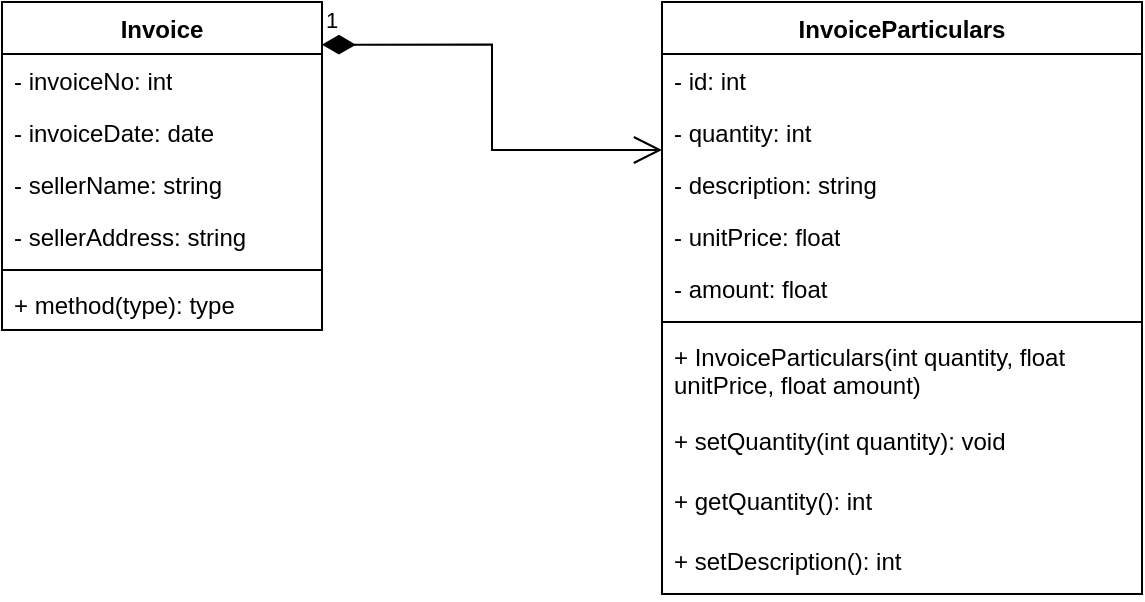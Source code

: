 <mxfile version="24.7.5">
  <diagram name="class-diagram" id="5LfIbmqFntVp2V1TBCPL">
    <mxGraphModel dx="649" dy="592" grid="1" gridSize="10" guides="1" tooltips="1" connect="1" arrows="1" fold="1" page="1" pageScale="1" pageWidth="827" pageHeight="1169" math="0" shadow="0">
      <root>
        <mxCell id="0" />
        <mxCell id="1" parent="0" />
        <mxCell id="k55FhNWmk52s5my02aav-1" value="Invoice" style="swimlane;fontStyle=1;align=center;verticalAlign=top;childLayout=stackLayout;horizontal=1;startSize=26;horizontalStack=0;resizeParent=1;resizeParentMax=0;resizeLast=0;collapsible=1;marginBottom=0;whiteSpace=wrap;html=1;" vertex="1" parent="1">
          <mxGeometry x="120" y="140" width="160" height="164" as="geometry" />
        </mxCell>
        <mxCell id="k55FhNWmk52s5my02aav-2" value="- invoiceNo: int" style="text;strokeColor=none;fillColor=none;align=left;verticalAlign=top;spacingLeft=4;spacingRight=4;overflow=hidden;rotatable=0;points=[[0,0.5],[1,0.5]];portConstraint=eastwest;whiteSpace=wrap;html=1;" vertex="1" parent="k55FhNWmk52s5my02aav-1">
          <mxGeometry y="26" width="160" height="26" as="geometry" />
        </mxCell>
        <mxCell id="k55FhNWmk52s5my02aav-13" value="- invoiceDate: date" style="text;strokeColor=none;fillColor=none;align=left;verticalAlign=top;spacingLeft=4;spacingRight=4;overflow=hidden;rotatable=0;points=[[0,0.5],[1,0.5]];portConstraint=eastwest;whiteSpace=wrap;html=1;" vertex="1" parent="k55FhNWmk52s5my02aav-1">
          <mxGeometry y="52" width="160" height="26" as="geometry" />
        </mxCell>
        <mxCell id="k55FhNWmk52s5my02aav-12" value="- sellerName: string" style="text;strokeColor=none;fillColor=none;align=left;verticalAlign=top;spacingLeft=4;spacingRight=4;overflow=hidden;rotatable=0;points=[[0,0.5],[1,0.5]];portConstraint=eastwest;whiteSpace=wrap;html=1;" vertex="1" parent="k55FhNWmk52s5my02aav-1">
          <mxGeometry y="78" width="160" height="26" as="geometry" />
        </mxCell>
        <mxCell id="k55FhNWmk52s5my02aav-14" value="- sellerAddress: string" style="text;strokeColor=none;fillColor=none;align=left;verticalAlign=top;spacingLeft=4;spacingRight=4;overflow=hidden;rotatable=0;points=[[0,0.5],[1,0.5]];portConstraint=eastwest;whiteSpace=wrap;html=1;" vertex="1" parent="k55FhNWmk52s5my02aav-1">
          <mxGeometry y="104" width="160" height="26" as="geometry" />
        </mxCell>
        <mxCell id="k55FhNWmk52s5my02aav-3" value="" style="line;strokeWidth=1;fillColor=none;align=left;verticalAlign=middle;spacingTop=-1;spacingLeft=3;spacingRight=3;rotatable=0;labelPosition=right;points=[];portConstraint=eastwest;strokeColor=inherit;" vertex="1" parent="k55FhNWmk52s5my02aav-1">
          <mxGeometry y="130" width="160" height="8" as="geometry" />
        </mxCell>
        <mxCell id="k55FhNWmk52s5my02aav-4" value="+ method(type): type" style="text;strokeColor=none;fillColor=none;align=left;verticalAlign=top;spacingLeft=4;spacingRight=4;overflow=hidden;rotatable=0;points=[[0,0.5],[1,0.5]];portConstraint=eastwest;whiteSpace=wrap;html=1;" vertex="1" parent="k55FhNWmk52s5my02aav-1">
          <mxGeometry y="138" width="160" height="26" as="geometry" />
        </mxCell>
        <mxCell id="k55FhNWmk52s5my02aav-5" value="InvoiceParticulars" style="swimlane;fontStyle=1;align=center;verticalAlign=top;childLayout=stackLayout;horizontal=1;startSize=26;horizontalStack=0;resizeParent=1;resizeParentMax=0;resizeLast=0;collapsible=1;marginBottom=0;whiteSpace=wrap;html=1;" vertex="1" parent="1">
          <mxGeometry x="450" y="140" width="240" height="296" as="geometry" />
        </mxCell>
        <mxCell id="k55FhNWmk52s5my02aav-15" value="- id: int" style="text;strokeColor=none;fillColor=none;align=left;verticalAlign=top;spacingLeft=4;spacingRight=4;overflow=hidden;rotatable=0;points=[[0,0.5],[1,0.5]];portConstraint=eastwest;whiteSpace=wrap;html=1;" vertex="1" parent="k55FhNWmk52s5my02aav-5">
          <mxGeometry y="26" width="240" height="26" as="geometry" />
        </mxCell>
        <mxCell id="k55FhNWmk52s5my02aav-6" value="- quantity: int" style="text;strokeColor=none;fillColor=none;align=left;verticalAlign=top;spacingLeft=4;spacingRight=4;overflow=hidden;rotatable=0;points=[[0,0.5],[1,0.5]];portConstraint=eastwest;whiteSpace=wrap;html=1;" vertex="1" parent="k55FhNWmk52s5my02aav-5">
          <mxGeometry y="52" width="240" height="26" as="geometry" />
        </mxCell>
        <mxCell id="k55FhNWmk52s5my02aav-22" value="- description: string" style="text;strokeColor=none;fillColor=none;align=left;verticalAlign=top;spacingLeft=4;spacingRight=4;overflow=hidden;rotatable=0;points=[[0,0.5],[1,0.5]];portConstraint=eastwest;whiteSpace=wrap;html=1;" vertex="1" parent="k55FhNWmk52s5my02aav-5">
          <mxGeometry y="78" width="240" height="26" as="geometry" />
        </mxCell>
        <mxCell id="k55FhNWmk52s5my02aav-16" value="- unitPrice: float" style="text;strokeColor=none;fillColor=none;align=left;verticalAlign=top;spacingLeft=4;spacingRight=4;overflow=hidden;rotatable=0;points=[[0,0.5],[1,0.5]];portConstraint=eastwest;whiteSpace=wrap;html=1;" vertex="1" parent="k55FhNWmk52s5my02aav-5">
          <mxGeometry y="104" width="240" height="26" as="geometry" />
        </mxCell>
        <mxCell id="k55FhNWmk52s5my02aav-17" value="- amount: float" style="text;strokeColor=none;fillColor=none;align=left;verticalAlign=top;spacingLeft=4;spacingRight=4;overflow=hidden;rotatable=0;points=[[0,0.5],[1,0.5]];portConstraint=eastwest;whiteSpace=wrap;html=1;" vertex="1" parent="k55FhNWmk52s5my02aav-5">
          <mxGeometry y="130" width="240" height="26" as="geometry" />
        </mxCell>
        <mxCell id="k55FhNWmk52s5my02aav-7" value="" style="line;strokeWidth=1;fillColor=none;align=left;verticalAlign=middle;spacingTop=-1;spacingLeft=3;spacingRight=3;rotatable=0;labelPosition=right;points=[];portConstraint=eastwest;strokeColor=inherit;" vertex="1" parent="k55FhNWmk52s5my02aav-5">
          <mxGeometry y="156" width="240" height="8" as="geometry" />
        </mxCell>
        <mxCell id="k55FhNWmk52s5my02aav-8" value="+ InvoiceParticulars(int quantity, float unitPrice, float amount)" style="text;strokeColor=none;fillColor=none;align=left;verticalAlign=top;spacingLeft=4;spacingRight=4;overflow=hidden;rotatable=0;points=[[0,0.5],[1,0.5]];portConstraint=eastwest;whiteSpace=wrap;html=1;" vertex="1" parent="k55FhNWmk52s5my02aav-5">
          <mxGeometry y="164" width="240" height="42" as="geometry" />
        </mxCell>
        <mxCell id="k55FhNWmk52s5my02aav-18" value="+ setQuantity(int quantity): void" style="text;strokeColor=none;fillColor=none;align=left;verticalAlign=top;spacingLeft=4;spacingRight=4;overflow=hidden;rotatable=0;points=[[0,0.5],[1,0.5]];portConstraint=eastwest;whiteSpace=wrap;html=1;" vertex="1" parent="k55FhNWmk52s5my02aav-5">
          <mxGeometry y="206" width="240" height="30" as="geometry" />
        </mxCell>
        <mxCell id="k55FhNWmk52s5my02aav-19" value="+ getQuantity(): int" style="text;strokeColor=none;fillColor=none;align=left;verticalAlign=top;spacingLeft=4;spacingRight=4;overflow=hidden;rotatable=0;points=[[0,0.5],[1,0.5]];portConstraint=eastwest;whiteSpace=wrap;html=1;" vertex="1" parent="k55FhNWmk52s5my02aav-5">
          <mxGeometry y="236" width="240" height="30" as="geometry" />
        </mxCell>
        <mxCell id="k55FhNWmk52s5my02aav-21" value="+ setDescription(): int" style="text;strokeColor=none;fillColor=none;align=left;verticalAlign=top;spacingLeft=4;spacingRight=4;overflow=hidden;rotatable=0;points=[[0,0.5],[1,0.5]];portConstraint=eastwest;whiteSpace=wrap;html=1;" vertex="1" parent="k55FhNWmk52s5my02aav-5">
          <mxGeometry y="266" width="240" height="30" as="geometry" />
        </mxCell>
        <mxCell id="k55FhNWmk52s5my02aav-9" value="1" style="endArrow=open;html=1;endSize=12;startArrow=diamondThin;startSize=14;startFill=1;edgeStyle=orthogonalEdgeStyle;align=left;verticalAlign=bottom;rounded=0;exitX=1;exitY=0.13;exitDx=0;exitDy=0;entryX=0;entryY=0.25;entryDx=0;entryDy=0;exitPerimeter=0;" edge="1" parent="1" source="k55FhNWmk52s5my02aav-1" target="k55FhNWmk52s5my02aav-5">
          <mxGeometry x="-1" y="3" relative="1" as="geometry">
            <mxPoint x="330" y="290" as="sourcePoint" />
            <mxPoint x="500" y="280" as="targetPoint" />
          </mxGeometry>
        </mxCell>
      </root>
    </mxGraphModel>
  </diagram>
</mxfile>
